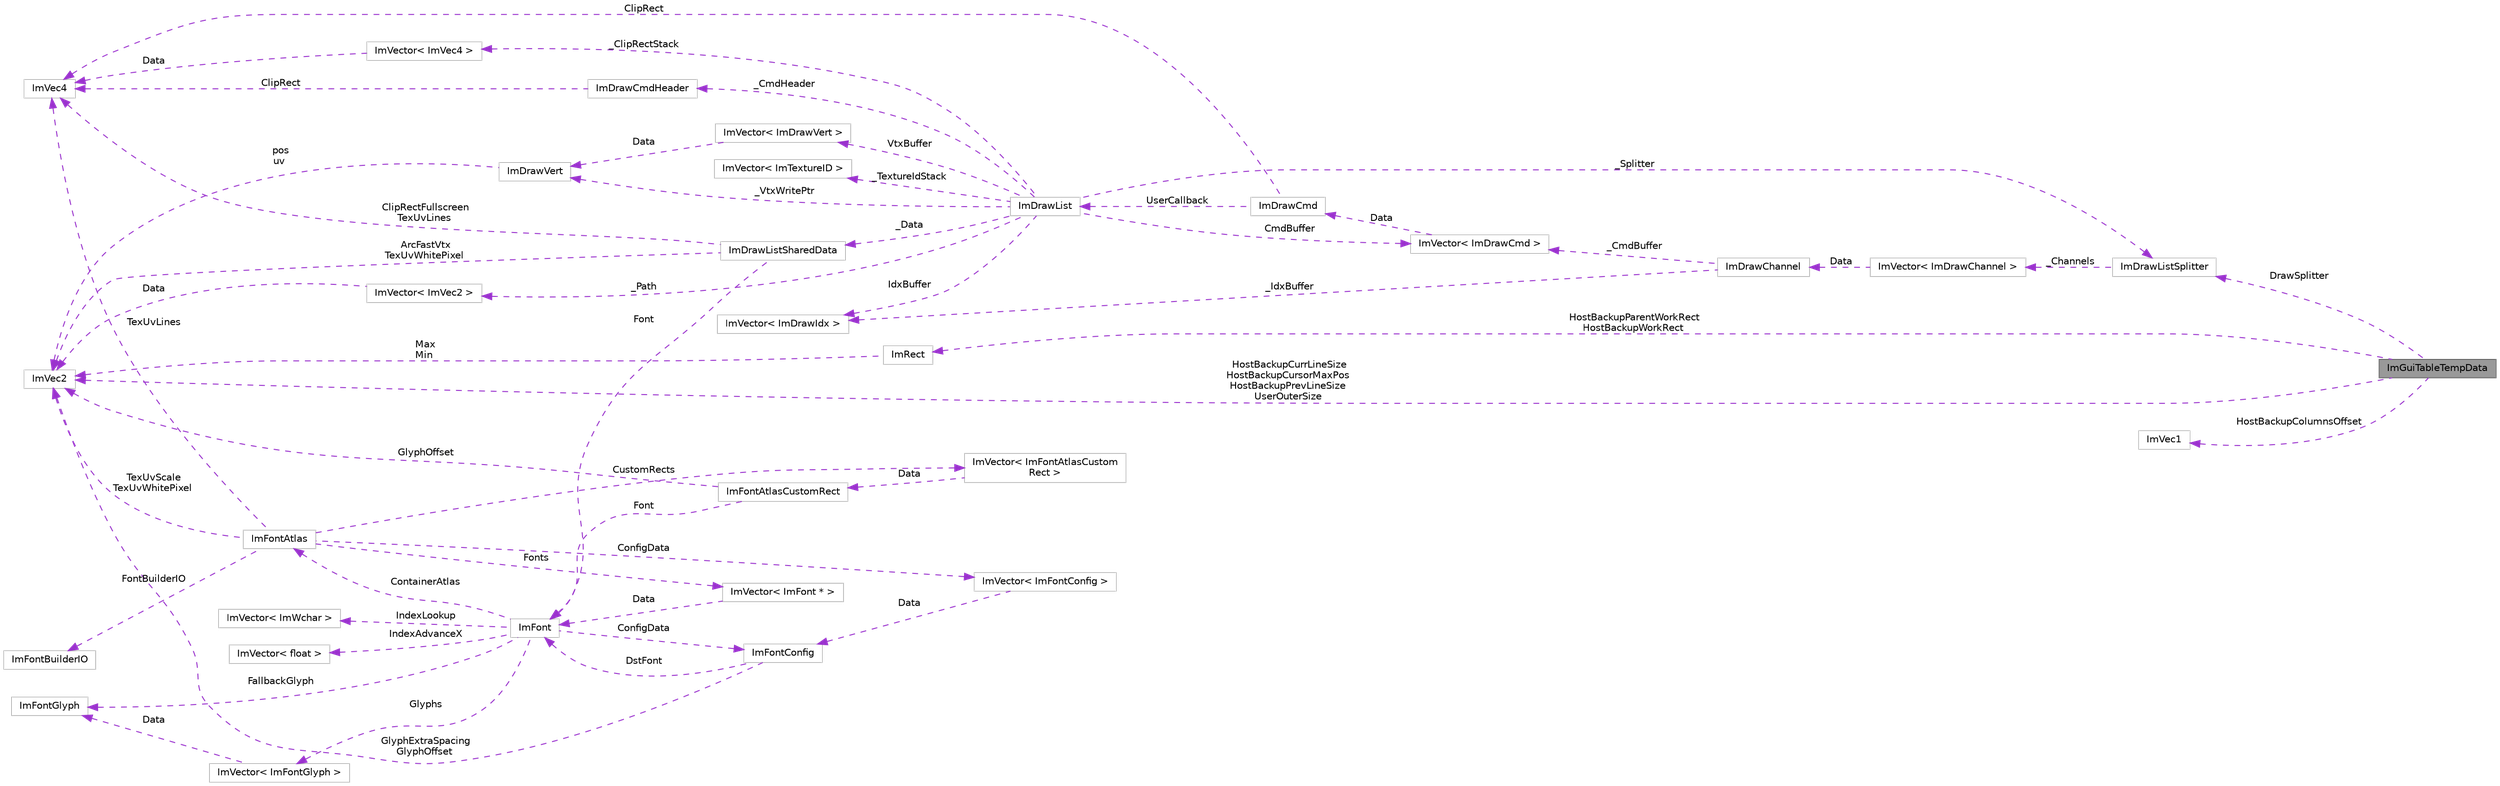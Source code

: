 digraph "ImGuiTableTempData"
{
 // LATEX_PDF_SIZE
  bgcolor="transparent";
  edge [fontname=Helvetica,fontsize=10,labelfontname=Helvetica,labelfontsize=10];
  node [fontname=Helvetica,fontsize=10,shape=box,height=0.2,width=0.4];
  rankdir="LR";
  Node1 [label="ImGuiTableTempData",height=0.2,width=0.4,color="gray40", fillcolor="grey60", style="filled", fontcolor="black",tooltip=" "];
  Node2 -> Node1 [dir="back",color="darkorchid3",style="dashed",label=" HostBackupCurrLineSize\nHostBackupCursorMaxPos\nHostBackupPrevLineSize\nUserOuterSize" ];
  Node2 [label="ImVec2",height=0.2,width=0.4,color="grey75", fillcolor="white", style="filled",URL="$struct_im_vec2.html",tooltip=" "];
  Node3 -> Node1 [dir="back",color="darkorchid3",style="dashed",label=" DrawSplitter" ];
  Node3 [label="ImDrawListSplitter",height=0.2,width=0.4,color="grey75", fillcolor="white", style="filled",URL="$struct_im_draw_list_splitter.html",tooltip=" "];
  Node4 -> Node3 [dir="back",color="darkorchid3",style="dashed",label=" _Channels" ];
  Node4 [label="ImVector\< ImDrawChannel \>",height=0.2,width=0.4,color="grey75", fillcolor="white", style="filled",URL="$struct_im_vector.html",tooltip=" "];
  Node5 -> Node4 [dir="back",color="darkorchid3",style="dashed",label=" Data" ];
  Node5 [label="ImDrawChannel",height=0.2,width=0.4,color="grey75", fillcolor="white", style="filled",URL="$struct_im_draw_channel.html",tooltip=" "];
  Node6 -> Node5 [dir="back",color="darkorchid3",style="dashed",label=" _CmdBuffer" ];
  Node6 [label="ImVector\< ImDrawCmd \>",height=0.2,width=0.4,color="grey75", fillcolor="white", style="filled",URL="$struct_im_vector.html",tooltip=" "];
  Node7 -> Node6 [dir="back",color="darkorchid3",style="dashed",label=" Data" ];
  Node7 [label="ImDrawCmd",height=0.2,width=0.4,color="grey75", fillcolor="white", style="filled",URL="$struct_im_draw_cmd.html",tooltip=" "];
  Node8 -> Node7 [dir="back",color="darkorchid3",style="dashed",label=" ClipRect" ];
  Node8 [label="ImVec4",height=0.2,width=0.4,color="grey75", fillcolor="white", style="filled",URL="$struct_im_vec4.html",tooltip=" "];
  Node9 -> Node7 [dir="back",color="darkorchid3",style="dashed",label=" UserCallback" ];
  Node9 [label="ImDrawList",height=0.2,width=0.4,color="grey75", fillcolor="white", style="filled",URL="$struct_im_draw_list.html",tooltip=" "];
  Node6 -> Node9 [dir="back",color="darkorchid3",style="dashed",label=" CmdBuffer" ];
  Node10 -> Node9 [dir="back",color="darkorchid3",style="dashed",label=" IdxBuffer" ];
  Node10 [label="ImVector\< ImDrawIdx \>",height=0.2,width=0.4,color="grey75", fillcolor="white", style="filled",URL="$struct_im_vector.html",tooltip=" "];
  Node11 -> Node9 [dir="back",color="darkorchid3",style="dashed",label=" VtxBuffer" ];
  Node11 [label="ImVector\< ImDrawVert \>",height=0.2,width=0.4,color="grey75", fillcolor="white", style="filled",URL="$struct_im_vector.html",tooltip=" "];
  Node12 -> Node11 [dir="back",color="darkorchid3",style="dashed",label=" Data" ];
  Node12 [label="ImDrawVert",height=0.2,width=0.4,color="grey75", fillcolor="white", style="filled",URL="$struct_im_draw_vert.html",tooltip=" "];
  Node2 -> Node12 [dir="back",color="darkorchid3",style="dashed",label=" pos\nuv" ];
  Node13 -> Node9 [dir="back",color="darkorchid3",style="dashed",label=" _Data" ];
  Node13 [label="ImDrawListSharedData",height=0.2,width=0.4,color="grey75", fillcolor="white", style="filled",URL="$struct_im_draw_list_shared_data.html",tooltip=" "];
  Node2 -> Node13 [dir="back",color="darkorchid3",style="dashed",label=" ArcFastVtx\nTexUvWhitePixel" ];
  Node14 -> Node13 [dir="back",color="darkorchid3",style="dashed",label=" Font" ];
  Node14 [label="ImFont",height=0.2,width=0.4,color="grey75", fillcolor="white", style="filled",URL="$struct_im_font.html",tooltip=" "];
  Node15 -> Node14 [dir="back",color="darkorchid3",style="dashed",label=" IndexAdvanceX" ];
  Node15 [label="ImVector\< float \>",height=0.2,width=0.4,color="grey75", fillcolor="white", style="filled",URL="$struct_im_vector.html",tooltip=" "];
  Node16 -> Node14 [dir="back",color="darkorchid3",style="dashed",label=" IndexLookup" ];
  Node16 [label="ImVector\< ImWchar \>",height=0.2,width=0.4,color="grey75", fillcolor="white", style="filled",URL="$struct_im_vector.html",tooltip=" "];
  Node17 -> Node14 [dir="back",color="darkorchid3",style="dashed",label=" Glyphs" ];
  Node17 [label="ImVector\< ImFontGlyph \>",height=0.2,width=0.4,color="grey75", fillcolor="white", style="filled",URL="$struct_im_vector.html",tooltip=" "];
  Node18 -> Node17 [dir="back",color="darkorchid3",style="dashed",label=" Data" ];
  Node18 [label="ImFontGlyph",height=0.2,width=0.4,color="grey75", fillcolor="white", style="filled",URL="$struct_im_font_glyph.html",tooltip=" "];
  Node18 -> Node14 [dir="back",color="darkorchid3",style="dashed",label=" FallbackGlyph" ];
  Node19 -> Node14 [dir="back",color="darkorchid3",style="dashed",label=" ContainerAtlas" ];
  Node19 [label="ImFontAtlas",height=0.2,width=0.4,color="grey75", fillcolor="white", style="filled",URL="$struct_im_font_atlas.html",tooltip=" "];
  Node2 -> Node19 [dir="back",color="darkorchid3",style="dashed",label=" TexUvScale\nTexUvWhitePixel" ];
  Node20 -> Node19 [dir="back",color="darkorchid3",style="dashed",label=" Fonts" ];
  Node20 [label="ImVector\< ImFont * \>",height=0.2,width=0.4,color="grey75", fillcolor="white", style="filled",URL="$struct_im_vector.html",tooltip=" "];
  Node14 -> Node20 [dir="back",color="darkorchid3",style="dashed",label=" Data" ];
  Node21 -> Node19 [dir="back",color="darkorchid3",style="dashed",label=" CustomRects" ];
  Node21 [label="ImVector\< ImFontAtlasCustom\lRect \>",height=0.2,width=0.4,color="grey75", fillcolor="white", style="filled",URL="$struct_im_vector.html",tooltip=" "];
  Node22 -> Node21 [dir="back",color="darkorchid3",style="dashed",label=" Data" ];
  Node22 [label="ImFontAtlasCustomRect",height=0.2,width=0.4,color="grey75", fillcolor="white", style="filled",URL="$struct_im_font_atlas_custom_rect.html",tooltip=" "];
  Node2 -> Node22 [dir="back",color="darkorchid3",style="dashed",label=" GlyphOffset" ];
  Node14 -> Node22 [dir="back",color="darkorchid3",style="dashed",label=" Font" ];
  Node23 -> Node19 [dir="back",color="darkorchid3",style="dashed",label=" ConfigData" ];
  Node23 [label="ImVector\< ImFontConfig \>",height=0.2,width=0.4,color="grey75", fillcolor="white", style="filled",URL="$struct_im_vector.html",tooltip=" "];
  Node24 -> Node23 [dir="back",color="darkorchid3",style="dashed",label=" Data" ];
  Node24 [label="ImFontConfig",height=0.2,width=0.4,color="grey75", fillcolor="white", style="filled",URL="$struct_im_font_config.html",tooltip=" "];
  Node2 -> Node24 [dir="back",color="darkorchid3",style="dashed",label=" GlyphExtraSpacing\nGlyphOffset" ];
  Node14 -> Node24 [dir="back",color="darkorchid3",style="dashed",label=" DstFont" ];
  Node8 -> Node19 [dir="back",color="darkorchid3",style="dashed",label=" TexUvLines" ];
  Node25 -> Node19 [dir="back",color="darkorchid3",style="dashed",label=" FontBuilderIO" ];
  Node25 [label="ImFontBuilderIO",height=0.2,width=0.4,color="grey75", fillcolor="white", style="filled",URL="$struct_im_font_builder_i_o.html",tooltip=" "];
  Node24 -> Node14 [dir="back",color="darkorchid3",style="dashed",label=" ConfigData" ];
  Node8 -> Node13 [dir="back",color="darkorchid3",style="dashed",label=" ClipRectFullscreen\nTexUvLines" ];
  Node12 -> Node9 [dir="back",color="darkorchid3",style="dashed",label=" _VtxWritePtr" ];
  Node26 -> Node9 [dir="back",color="darkorchid3",style="dashed",label=" _ClipRectStack" ];
  Node26 [label="ImVector\< ImVec4 \>",height=0.2,width=0.4,color="grey75", fillcolor="white", style="filled",URL="$struct_im_vector.html",tooltip=" "];
  Node8 -> Node26 [dir="back",color="darkorchid3",style="dashed",label=" Data" ];
  Node27 -> Node9 [dir="back",color="darkorchid3",style="dashed",label=" _TextureIdStack" ];
  Node27 [label="ImVector\< ImTextureID \>",height=0.2,width=0.4,color="grey75", fillcolor="white", style="filled",URL="$struct_im_vector.html",tooltip=" "];
  Node28 -> Node9 [dir="back",color="darkorchid3",style="dashed",label=" _Path" ];
  Node28 [label="ImVector\< ImVec2 \>",height=0.2,width=0.4,color="grey75", fillcolor="white", style="filled",URL="$struct_im_vector.html",tooltip=" "];
  Node2 -> Node28 [dir="back",color="darkorchid3",style="dashed",label=" Data" ];
  Node29 -> Node9 [dir="back",color="darkorchid3",style="dashed",label=" _CmdHeader" ];
  Node29 [label="ImDrawCmdHeader",height=0.2,width=0.4,color="grey75", fillcolor="white", style="filled",URL="$struct_im_draw_cmd_header.html",tooltip=" "];
  Node8 -> Node29 [dir="back",color="darkorchid3",style="dashed",label=" ClipRect" ];
  Node3 -> Node9 [dir="back",color="darkorchid3",style="dashed",label=" _Splitter" ];
  Node10 -> Node5 [dir="back",color="darkorchid3",style="dashed",label=" _IdxBuffer" ];
  Node30 -> Node1 [dir="back",color="darkorchid3",style="dashed",label=" HostBackupParentWorkRect\nHostBackupWorkRect" ];
  Node30 [label="ImRect",height=0.2,width=0.4,color="grey75", fillcolor="white", style="filled",URL="$struct_im_rect.html",tooltip=" "];
  Node2 -> Node30 [dir="back",color="darkorchid3",style="dashed",label=" Max\nMin" ];
  Node31 -> Node1 [dir="back",color="darkorchid3",style="dashed",label=" HostBackupColumnsOffset" ];
  Node31 [label="ImVec1",height=0.2,width=0.4,color="grey75", fillcolor="white", style="filled",URL="$struct_im_vec1.html",tooltip=" "];
}
